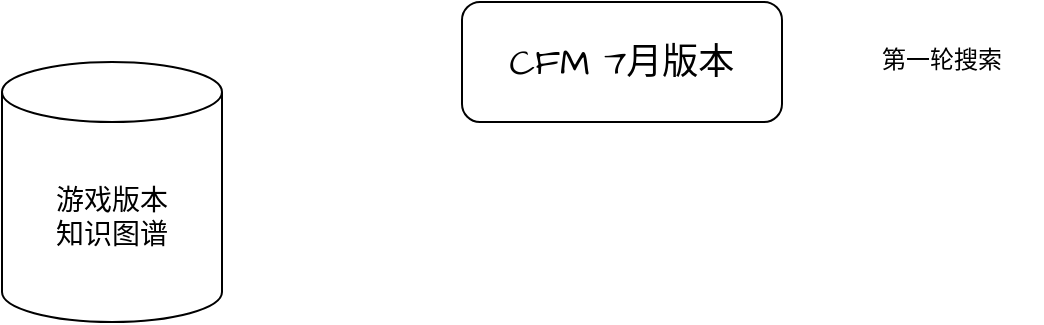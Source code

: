 <mxfile version="27.2.0">
  <diagram name="第 1 页" id="VPqpbL96a4dFp3oZ4WnJ">
    <mxGraphModel dx="1234" dy="770" grid="1" gridSize="10" guides="1" tooltips="1" connect="1" arrows="1" fold="1" page="1" pageScale="1" pageWidth="827" pageHeight="1169" math="0" shadow="0">
      <root>
        <mxCell id="0" />
        <mxCell id="1" parent="0" />
        <mxCell id="W_H7lGJFepsEXNjwJwad-1" value="&lt;font style=&quot;font-size: 18px;&quot;&gt;CFM 7月版本&lt;/font&gt;" style="rounded=1;whiteSpace=wrap;html=1;hachureGap=4;fontFamily=Architects Daughter;fontSource=https%3A%2F%2Ffonts.googleapis.com%2Fcss%3Ffamily%3DArchitects%2BDaughter;" vertex="1" parent="1">
          <mxGeometry x="350" y="180" width="160" height="60" as="geometry" />
        </mxCell>
        <mxCell id="W_H7lGJFepsEXNjwJwad-2" value="&lt;font style=&quot;font-size: 14px;&quot;&gt;游戏版本&lt;br&gt;知识图谱&lt;/font&gt;" style="shape=cylinder3;whiteSpace=wrap;html=1;boundedLbl=1;backgroundOutline=1;size=15;hachureGap=4;fontFamily=Architects Daughter;fontSource=https%3A%2F%2Ffonts.googleapis.com%2Fcss%3Ffamily%3DArchitects%2BDaughter;" vertex="1" parent="1">
          <mxGeometry x="120" y="210" width="110" height="130" as="geometry" />
        </mxCell>
        <mxCell id="W_H7lGJFepsEXNjwJwad-3" value="第一轮搜索" style="text;html=1;align=center;verticalAlign=middle;whiteSpace=wrap;rounded=0;fontFamily=Architects Daughter;fontSource=https%3A%2F%2Ffonts.googleapis.com%2Fcss%3Ffamily%3DArchitects%2BDaughter;" vertex="1" parent="1">
          <mxGeometry x="540" y="195" width="100" height="30" as="geometry" />
        </mxCell>
      </root>
    </mxGraphModel>
  </diagram>
</mxfile>
